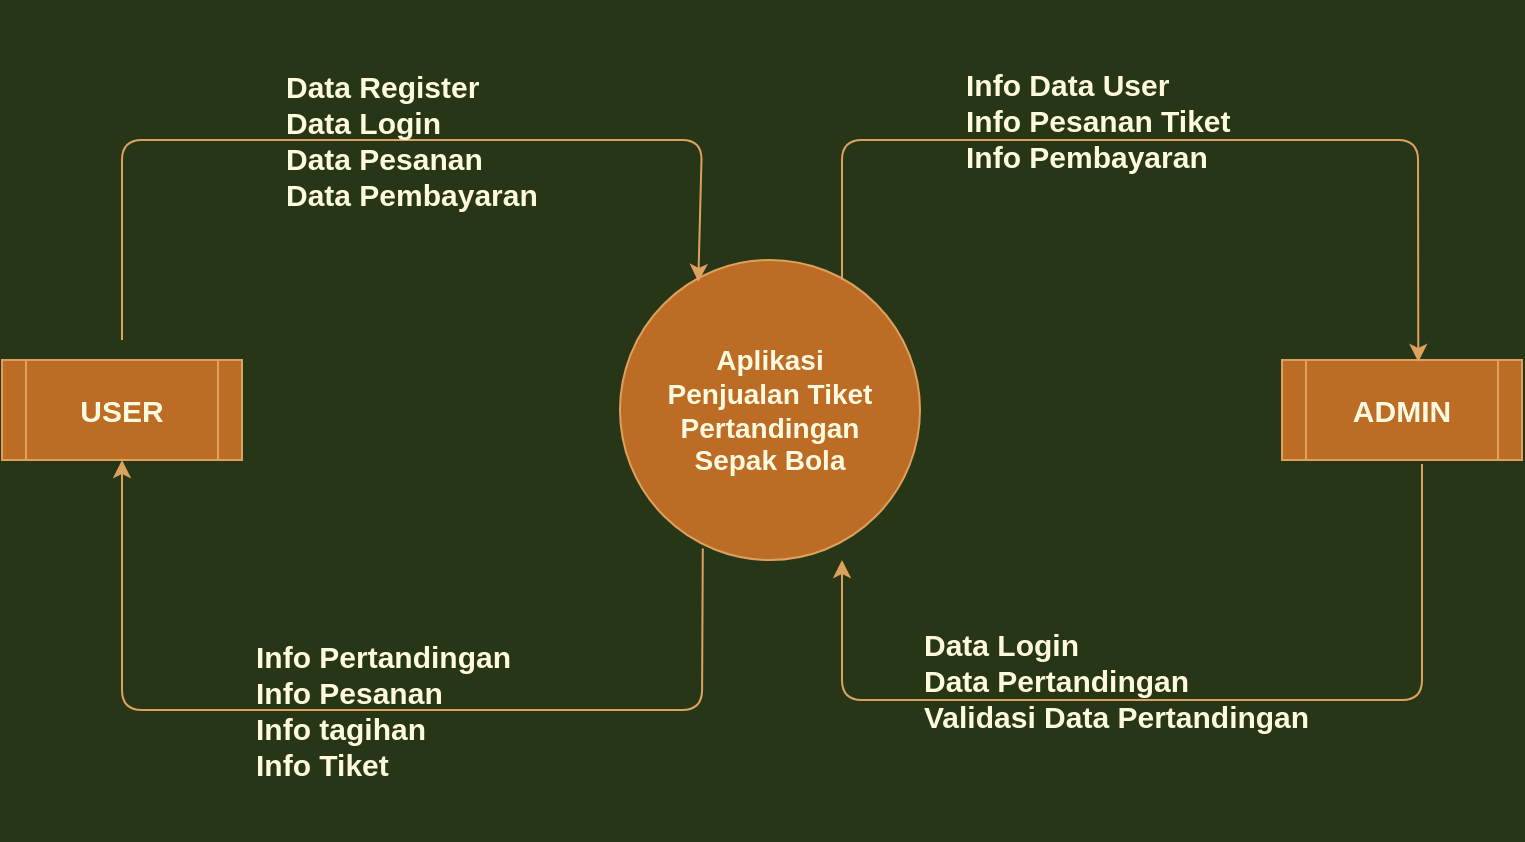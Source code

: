 <mxfile version="14.5.7" type="github">
  <diagram id="SLTf5sC_mNkKJKFUU-aI" name="Page-1">
    <mxGraphModel dx="1019" dy="555" grid="1" gridSize="10" guides="1" tooltips="1" connect="1" arrows="1" fold="1" page="1" pageScale="1" pageWidth="827" pageHeight="1169" background="#283618" math="0" shadow="0">
      <root>
        <mxCell id="0" />
        <mxCell id="1" parent="0" />
        <mxCell id="l_9DO5613h6kKf_ZAi5Y-1" value="" style="shape=process;whiteSpace=wrap;html=1;backgroundOutline=1;fillColor=#BC6C25;strokeColor=#DDA15E;fontColor=#FEFAE0;" parent="1" vertex="1">
          <mxGeometry x="30" y="310" width="120" height="50" as="geometry" />
        </mxCell>
        <mxCell id="l_9DO5613h6kKf_ZAi5Y-2" value="" style="ellipse;whiteSpace=wrap;html=1;aspect=fixed;fillColor=#BC6C25;strokeColor=#DDA15E;fontColor=#FEFAE0;" parent="1" vertex="1">
          <mxGeometry x="339" y="260" width="150" height="150" as="geometry" />
        </mxCell>
        <mxCell id="l_9DO5613h6kKf_ZAi5Y-3" value="" style="shape=process;whiteSpace=wrap;html=1;backgroundOutline=1;fillColor=#BC6C25;strokeColor=#DDA15E;fontColor=#FEFAE0;" parent="1" vertex="1">
          <mxGeometry x="670" y="310" width="120" height="50" as="geometry" />
        </mxCell>
        <mxCell id="l_9DO5613h6kKf_ZAi5Y-8" value="Aplikasi Penjualan Tiket Pertandingan Sepak Bola" style="text;html=1;strokeColor=none;fillColor=none;align=center;verticalAlign=middle;whiteSpace=wrap;rounded=0;fontStyle=1;fontSize=14;fontColor=#FEFAE0;" parent="1" vertex="1">
          <mxGeometry x="353.5" y="305" width="120" height="60" as="geometry" />
        </mxCell>
        <mxCell id="l_9DO5613h6kKf_ZAi5Y-9" value="USER" style="text;html=1;strokeColor=none;fillColor=none;align=center;verticalAlign=middle;whiteSpace=wrap;rounded=0;fontSize=15;fontStyle=1;fontColor=#FEFAE0;" parent="1" vertex="1">
          <mxGeometry x="70" y="325" width="40" height="20" as="geometry" />
        </mxCell>
        <mxCell id="l_9DO5613h6kKf_ZAi5Y-10" value="ADMIN" style="text;html=1;strokeColor=none;fillColor=none;align=center;verticalAlign=middle;whiteSpace=wrap;rounded=0;fontSize=15;fontStyle=1;fontColor=#FEFAE0;" parent="1" vertex="1">
          <mxGeometry x="710" y="325" width="40" height="20" as="geometry" />
        </mxCell>
        <mxCell id="aSsA2550qL5OrDF0TEB6-8" value="" style="endArrow=classic;html=1;entryX=0.261;entryY=0.073;entryDx=0;entryDy=0;entryPerimeter=0;labelBackgroundColor=#283618;strokeColor=#DDA15E;fontColor=#FEFAE0;" edge="1" parent="1" target="l_9DO5613h6kKf_ZAi5Y-2">
          <mxGeometry width="50" height="50" relative="1" as="geometry">
            <mxPoint x="90" y="300" as="sourcePoint" />
            <mxPoint x="90" y="200" as="targetPoint" />
            <Array as="points">
              <mxPoint x="90" y="200" />
              <mxPoint x="380" y="200" />
            </Array>
          </mxGeometry>
        </mxCell>
        <mxCell id="aSsA2550qL5OrDF0TEB6-10" value="" style="endArrow=classic;html=1;entryX=0.5;entryY=1;entryDx=0;entryDy=0;exitX=0.276;exitY=0.962;exitDx=0;exitDy=0;exitPerimeter=0;labelBackgroundColor=#283618;strokeColor=#DDA15E;fontColor=#FEFAE0;" edge="1" parent="1" source="l_9DO5613h6kKf_ZAi5Y-2" target="l_9DO5613h6kKf_ZAi5Y-1">
          <mxGeometry width="50" height="50" relative="1" as="geometry">
            <mxPoint x="70" y="585" as="sourcePoint" />
            <mxPoint x="358.15" y="555.95" as="targetPoint" />
            <Array as="points">
              <mxPoint x="380" y="485" />
              <mxPoint x="90" y="485" />
            </Array>
          </mxGeometry>
        </mxCell>
        <mxCell id="aSsA2550qL5OrDF0TEB6-11" value="" style="endArrow=classic;html=1;entryX=0.261;entryY=0.073;entryDx=0;entryDy=0;entryPerimeter=0;labelBackgroundColor=#283618;strokeColor=#DDA15E;fontColor=#FEFAE0;" edge="1" parent="1">
          <mxGeometry width="50" height="50" relative="1" as="geometry">
            <mxPoint x="450" y="270" as="sourcePoint" />
            <mxPoint x="738.15" y="310.95" as="targetPoint" />
            <Array as="points">
              <mxPoint x="450" y="200" />
              <mxPoint x="600" y="200" />
              <mxPoint x="738" y="200" />
            </Array>
          </mxGeometry>
        </mxCell>
        <mxCell id="aSsA2550qL5OrDF0TEB6-12" value="" style="endArrow=classic;html=1;entryX=0.5;entryY=1;entryDx=0;entryDy=0;labelBackgroundColor=#283618;strokeColor=#DDA15E;fontColor=#FEFAE0;" edge="1" parent="1">
          <mxGeometry width="50" height="50" relative="1" as="geometry">
            <mxPoint x="740" y="362" as="sourcePoint" />
            <mxPoint x="450" y="410" as="targetPoint" />
            <Array as="points">
              <mxPoint x="740" y="480" />
              <mxPoint x="450" y="480" />
            </Array>
          </mxGeometry>
        </mxCell>
        <mxCell id="aSsA2550qL5OrDF0TEB6-13" value="Data Register&lt;br style=&quot;font-size: 15px;&quot;&gt;Data Login&lt;br style=&quot;font-size: 15px;&quot;&gt;Data Pesanan&lt;br style=&quot;font-size: 15px;&quot;&gt;Data Pembayaran" style="text;html=1;strokeColor=none;fillColor=none;align=left;verticalAlign=middle;whiteSpace=wrap;rounded=0;fontSize=15;fontStyle=1;fontColor=#FEFAE0;" vertex="1" parent="1">
          <mxGeometry x="170" y="140" width="130" height="120" as="geometry" />
        </mxCell>
        <mxCell id="aSsA2550qL5OrDF0TEB6-16" value="Info Pertandingan&lt;br&gt;Info Pesanan&lt;br&gt;Info tagihan&lt;br&gt;Info Tiket" style="text;html=1;strokeColor=none;fillColor=none;align=left;verticalAlign=middle;whiteSpace=wrap;rounded=0;fontSize=15;fontStyle=1;fontColor=#FEFAE0;" vertex="1" parent="1">
          <mxGeometry x="155" y="420" width="160" height="130" as="geometry" />
        </mxCell>
        <mxCell id="aSsA2550qL5OrDF0TEB6-18" value="Info Data User&#xa;Info Pesanan Tiket&#xa;Info Pembayaran" style="text;html=1;strokeColor=none;fillColor=none;align=left;verticalAlign=middle;whiteSpace=wrap;rounded=0;fontSize=15;fontStyle=1;fontColor=#FEFAE0;" vertex="1" parent="1">
          <mxGeometry x="510" y="130" width="150" height="120" as="geometry" />
        </mxCell>
        <mxCell id="aSsA2550qL5OrDF0TEB6-19" value="Data Login&#xa;Data Pertandingan&#xa;Validasi Data Pertandingan" style="text;html=1;strokeColor=none;fillColor=none;align=left;verticalAlign=middle;whiteSpace=wrap;rounded=0;fontSize=15;fontStyle=1;fontColor=#FEFAE0;" vertex="1" parent="1">
          <mxGeometry x="489" y="410" width="210" height="120" as="geometry" />
        </mxCell>
      </root>
    </mxGraphModel>
  </diagram>
</mxfile>
